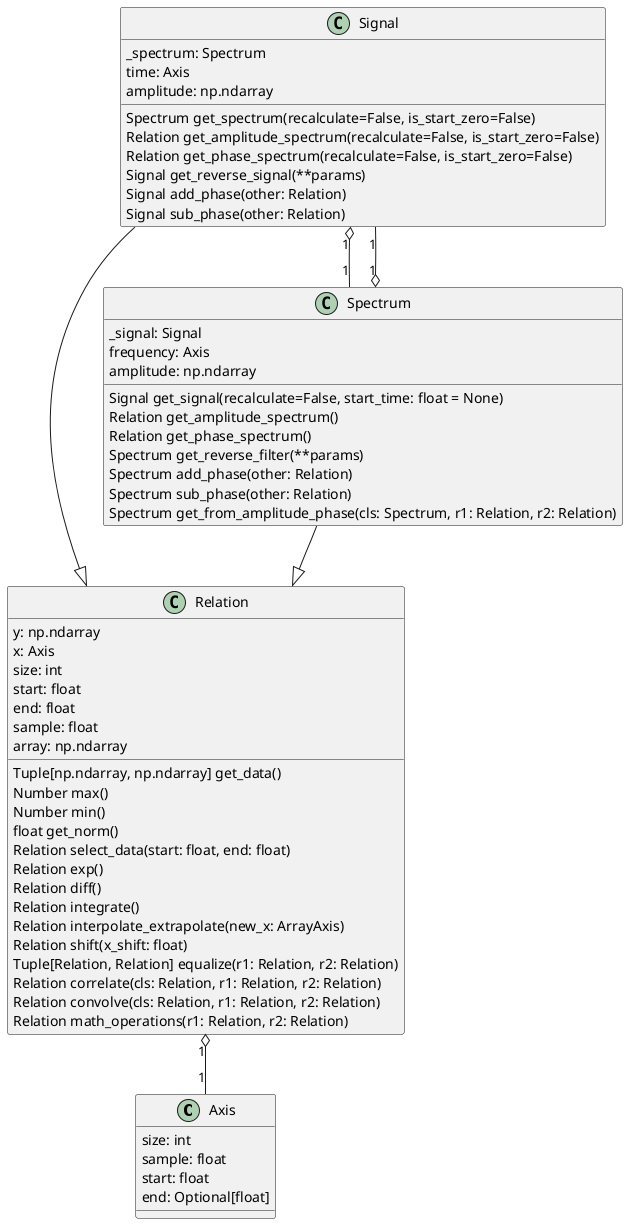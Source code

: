 @startuml "Structure_signal-design"

class Axis {
    size: int
    sample: float
    start: float
    end: Optional[float]
}

class Relation {
    y: np.ndarray
    x: Axis
    size: int
    start: float
    end: float
    sample: float
    array: np.ndarray
    Tuple[np.ndarray, np.ndarray] get_data()
    Number max()
    Number min()
    float get_norm()
    Relation select_data(start: float, end: float)
    Relation exp()
    Relation diff()
    Relation integrate()
    Relation interpolate_extrapolate(new_x: ArrayAxis)
    Relation shift(x_shift: float)
    Tuple[Relation, Relation] equalize(r1: Relation, r2: Relation)
    Relation correlate(cls: Relation, r1: Relation, r2: Relation)
    Relation convolve(cls: Relation, r1: Relation, r2: Relation)
    Relation math_operations(r1: Relation, r2: Relation)

}

class Signal {
_spectrum: Spectrum
time: Axis
amplitude: np.ndarray

Spectrum get_spectrum(recalculate=False, is_start_zero=False)
Relation get_amplitude_spectrum(recalculate=False, is_start_zero=False)
Relation get_phase_spectrum(recalculate=False, is_start_zero=False)
Signal get_reverse_signal(**params)
Signal add_phase(other: Relation)
Signal sub_phase(other: Relation)

}

class Spectrum {
_signal: Signal
frequency: Axis
amplitude: np.ndarray

Signal get_signal(recalculate=False, start_time: float = None)
Relation get_amplitude_spectrum()
Relation get_phase_spectrum()
Spectrum get_reverse_filter(**params)
Spectrum add_phase(other: Relation)
Spectrum sub_phase(other: Relation)
Spectrum get_from_amplitude_phase(cls: Spectrum, r1: Relation, r2: Relation)
}

Relation "1" o-- "1" Axis
Signal --|> Relation
Spectrum --|> Relation

Signal "1" o-- "1" Spectrum
Spectrum "1" o-- "1" Signal

@enduml